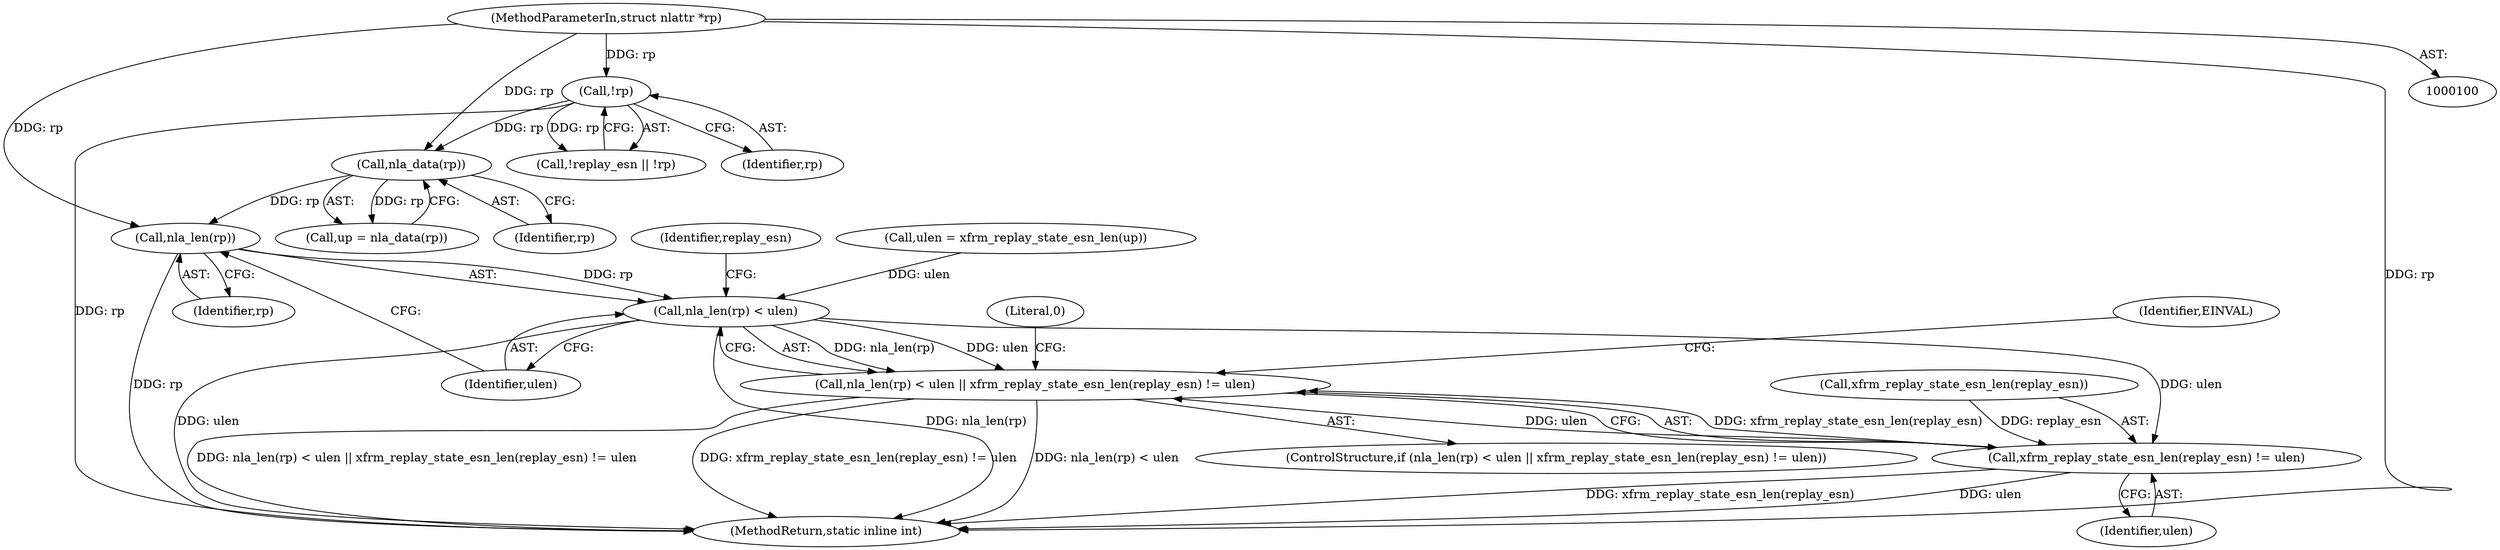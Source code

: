 digraph "0_linux_ecd7918745234e423dd87fcc0c077da557909720_1@pointer" {
"1000125" [label="(Call,nla_len(rp))"];
"1000116" [label="(Call,nla_data(rp))"];
"1000110" [label="(Call,!rp)"];
"1000102" [label="(MethodParameterIn,struct nlattr *rp)"];
"1000124" [label="(Call,nla_len(rp) < ulen)"];
"1000123" [label="(Call,nla_len(rp) < ulen || xfrm_replay_state_esn_len(replay_esn) != ulen)"];
"1000128" [label="(Call,xfrm_replay_state_esn_len(replay_esn) != ulen)"];
"1000116" [label="(Call,nla_data(rp))"];
"1000130" [label="(Identifier,replay_esn)"];
"1000111" [label="(Identifier,rp)"];
"1000117" [label="(Identifier,rp)"];
"1000125" [label="(Call,nla_len(rp))"];
"1000102" [label="(MethodParameterIn,struct nlattr *rp)"];
"1000114" [label="(Call,up = nla_data(rp))"];
"1000136" [label="(Literal,0)"];
"1000110" [label="(Call,!rp)"];
"1000127" [label="(Identifier,ulen)"];
"1000124" [label="(Call,nla_len(rp) < ulen)"];
"1000118" [label="(Call,ulen = xfrm_replay_state_esn_len(up))"];
"1000123" [label="(Call,nla_len(rp) < ulen || xfrm_replay_state_esn_len(replay_esn) != ulen)"];
"1000129" [label="(Call,xfrm_replay_state_esn_len(replay_esn))"];
"1000137" [label="(MethodReturn,static inline int)"];
"1000131" [label="(Identifier,ulen)"];
"1000128" [label="(Call,xfrm_replay_state_esn_len(replay_esn) != ulen)"];
"1000107" [label="(Call,!replay_esn || !rp)"];
"1000134" [label="(Identifier,EINVAL)"];
"1000122" [label="(ControlStructure,if (nla_len(rp) < ulen || xfrm_replay_state_esn_len(replay_esn) != ulen))"];
"1000126" [label="(Identifier,rp)"];
"1000125" -> "1000124"  [label="AST: "];
"1000125" -> "1000126"  [label="CFG: "];
"1000126" -> "1000125"  [label="AST: "];
"1000127" -> "1000125"  [label="CFG: "];
"1000125" -> "1000137"  [label="DDG: rp"];
"1000125" -> "1000124"  [label="DDG: rp"];
"1000116" -> "1000125"  [label="DDG: rp"];
"1000102" -> "1000125"  [label="DDG: rp"];
"1000116" -> "1000114"  [label="AST: "];
"1000116" -> "1000117"  [label="CFG: "];
"1000117" -> "1000116"  [label="AST: "];
"1000114" -> "1000116"  [label="CFG: "];
"1000116" -> "1000114"  [label="DDG: rp"];
"1000110" -> "1000116"  [label="DDG: rp"];
"1000102" -> "1000116"  [label="DDG: rp"];
"1000110" -> "1000107"  [label="AST: "];
"1000110" -> "1000111"  [label="CFG: "];
"1000111" -> "1000110"  [label="AST: "];
"1000107" -> "1000110"  [label="CFG: "];
"1000110" -> "1000137"  [label="DDG: rp"];
"1000110" -> "1000107"  [label="DDG: rp"];
"1000102" -> "1000110"  [label="DDG: rp"];
"1000102" -> "1000100"  [label="AST: "];
"1000102" -> "1000137"  [label="DDG: rp"];
"1000124" -> "1000123"  [label="AST: "];
"1000124" -> "1000127"  [label="CFG: "];
"1000127" -> "1000124"  [label="AST: "];
"1000130" -> "1000124"  [label="CFG: "];
"1000123" -> "1000124"  [label="CFG: "];
"1000124" -> "1000137"  [label="DDG: nla_len(rp)"];
"1000124" -> "1000137"  [label="DDG: ulen"];
"1000124" -> "1000123"  [label="DDG: nla_len(rp)"];
"1000124" -> "1000123"  [label="DDG: ulen"];
"1000118" -> "1000124"  [label="DDG: ulen"];
"1000124" -> "1000128"  [label="DDG: ulen"];
"1000123" -> "1000122"  [label="AST: "];
"1000123" -> "1000128"  [label="CFG: "];
"1000128" -> "1000123"  [label="AST: "];
"1000134" -> "1000123"  [label="CFG: "];
"1000136" -> "1000123"  [label="CFG: "];
"1000123" -> "1000137"  [label="DDG: nla_len(rp) < ulen || xfrm_replay_state_esn_len(replay_esn) != ulen"];
"1000123" -> "1000137"  [label="DDG: xfrm_replay_state_esn_len(replay_esn) != ulen"];
"1000123" -> "1000137"  [label="DDG: nla_len(rp) < ulen"];
"1000128" -> "1000123"  [label="DDG: xfrm_replay_state_esn_len(replay_esn)"];
"1000128" -> "1000123"  [label="DDG: ulen"];
"1000128" -> "1000131"  [label="CFG: "];
"1000129" -> "1000128"  [label="AST: "];
"1000131" -> "1000128"  [label="AST: "];
"1000128" -> "1000137"  [label="DDG: xfrm_replay_state_esn_len(replay_esn)"];
"1000128" -> "1000137"  [label="DDG: ulen"];
"1000129" -> "1000128"  [label="DDG: replay_esn"];
}

